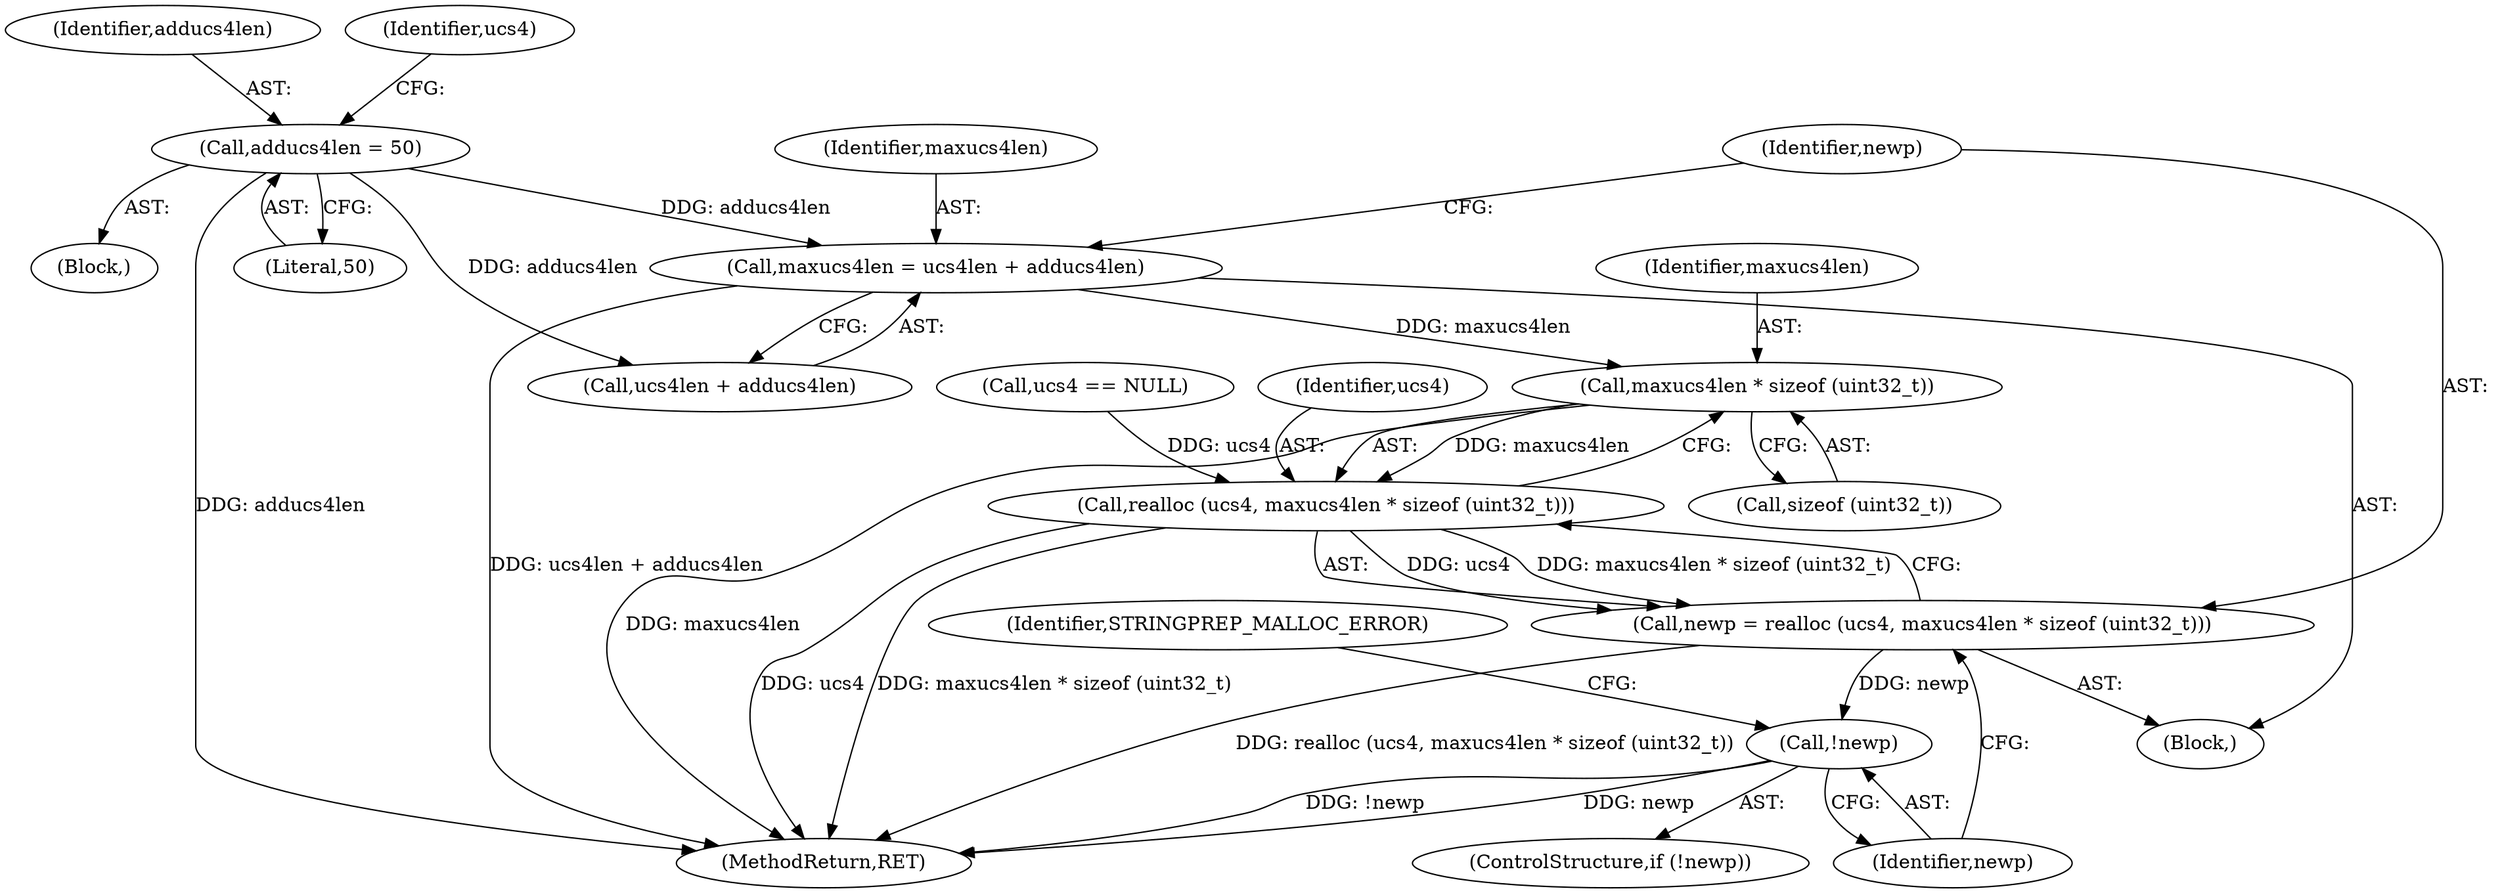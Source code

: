 digraph "0_savannah_2e97c2796581c27213962c77f5a8571a598f9a2e_1@API" {
"1000149" [label="(Call,maxucs4len * sizeof (uint32_t))"];
"1000140" [label="(Call,maxucs4len = ucs4len + adducs4len)"];
"1000118" [label="(Call,adducs4len = 50)"];
"1000147" [label="(Call,realloc (ucs4, maxucs4len * sizeof (uint32_t)))"];
"1000145" [label="(Call,newp = realloc (ucs4, maxucs4len * sizeof (uint32_t)))"];
"1000154" [label="(Call,!newp)"];
"1000146" [label="(Identifier,newp)"];
"1000154" [label="(Call,!newp)"];
"1000118" [label="(Call,adducs4len = 50)"];
"1000155" [label="(Identifier,newp)"];
"1000145" [label="(Call,newp = realloc (ucs4, maxucs4len * sizeof (uint32_t)))"];
"1000135" [label="(Call,ucs4 == NULL)"];
"1000173" [label="(MethodReturn,RET)"];
"1000149" [label="(Call,maxucs4len * sizeof (uint32_t))"];
"1000119" [label="(Identifier,adducs4len)"];
"1000122" [label="(Block,)"];
"1000141" [label="(Identifier,maxucs4len)"];
"1000120" [label="(Literal,50)"];
"1000157" [label="(Identifier,STRINGPREP_MALLOC_ERROR)"];
"1000148" [label="(Identifier,ucs4)"];
"1000153" [label="(ControlStructure,if (!newp))"];
"1000105" [label="(Block,)"];
"1000147" [label="(Call,realloc (ucs4, maxucs4len * sizeof (uint32_t)))"];
"1000151" [label="(Call,sizeof (uint32_t))"];
"1000142" [label="(Call,ucs4len + adducs4len)"];
"1000140" [label="(Call,maxucs4len = ucs4len + adducs4len)"];
"1000125" [label="(Identifier,ucs4)"];
"1000150" [label="(Identifier,maxucs4len)"];
"1000149" -> "1000147"  [label="AST: "];
"1000149" -> "1000151"  [label="CFG: "];
"1000150" -> "1000149"  [label="AST: "];
"1000151" -> "1000149"  [label="AST: "];
"1000147" -> "1000149"  [label="CFG: "];
"1000149" -> "1000173"  [label="DDG: maxucs4len"];
"1000149" -> "1000147"  [label="DDG: maxucs4len"];
"1000140" -> "1000149"  [label="DDG: maxucs4len"];
"1000140" -> "1000122"  [label="AST: "];
"1000140" -> "1000142"  [label="CFG: "];
"1000141" -> "1000140"  [label="AST: "];
"1000142" -> "1000140"  [label="AST: "];
"1000146" -> "1000140"  [label="CFG: "];
"1000140" -> "1000173"  [label="DDG: ucs4len + adducs4len"];
"1000118" -> "1000140"  [label="DDG: adducs4len"];
"1000118" -> "1000105"  [label="AST: "];
"1000118" -> "1000120"  [label="CFG: "];
"1000119" -> "1000118"  [label="AST: "];
"1000120" -> "1000118"  [label="AST: "];
"1000125" -> "1000118"  [label="CFG: "];
"1000118" -> "1000173"  [label="DDG: adducs4len"];
"1000118" -> "1000142"  [label="DDG: adducs4len"];
"1000147" -> "1000145"  [label="AST: "];
"1000148" -> "1000147"  [label="AST: "];
"1000145" -> "1000147"  [label="CFG: "];
"1000147" -> "1000173"  [label="DDG: maxucs4len * sizeof (uint32_t)"];
"1000147" -> "1000173"  [label="DDG: ucs4"];
"1000147" -> "1000145"  [label="DDG: ucs4"];
"1000147" -> "1000145"  [label="DDG: maxucs4len * sizeof (uint32_t)"];
"1000135" -> "1000147"  [label="DDG: ucs4"];
"1000145" -> "1000122"  [label="AST: "];
"1000146" -> "1000145"  [label="AST: "];
"1000155" -> "1000145"  [label="CFG: "];
"1000145" -> "1000173"  [label="DDG: realloc (ucs4, maxucs4len * sizeof (uint32_t))"];
"1000145" -> "1000154"  [label="DDG: newp"];
"1000154" -> "1000153"  [label="AST: "];
"1000154" -> "1000155"  [label="CFG: "];
"1000155" -> "1000154"  [label="AST: "];
"1000157" -> "1000154"  [label="CFG: "];
"1000154" -> "1000173"  [label="DDG: !newp"];
"1000154" -> "1000173"  [label="DDG: newp"];
}
